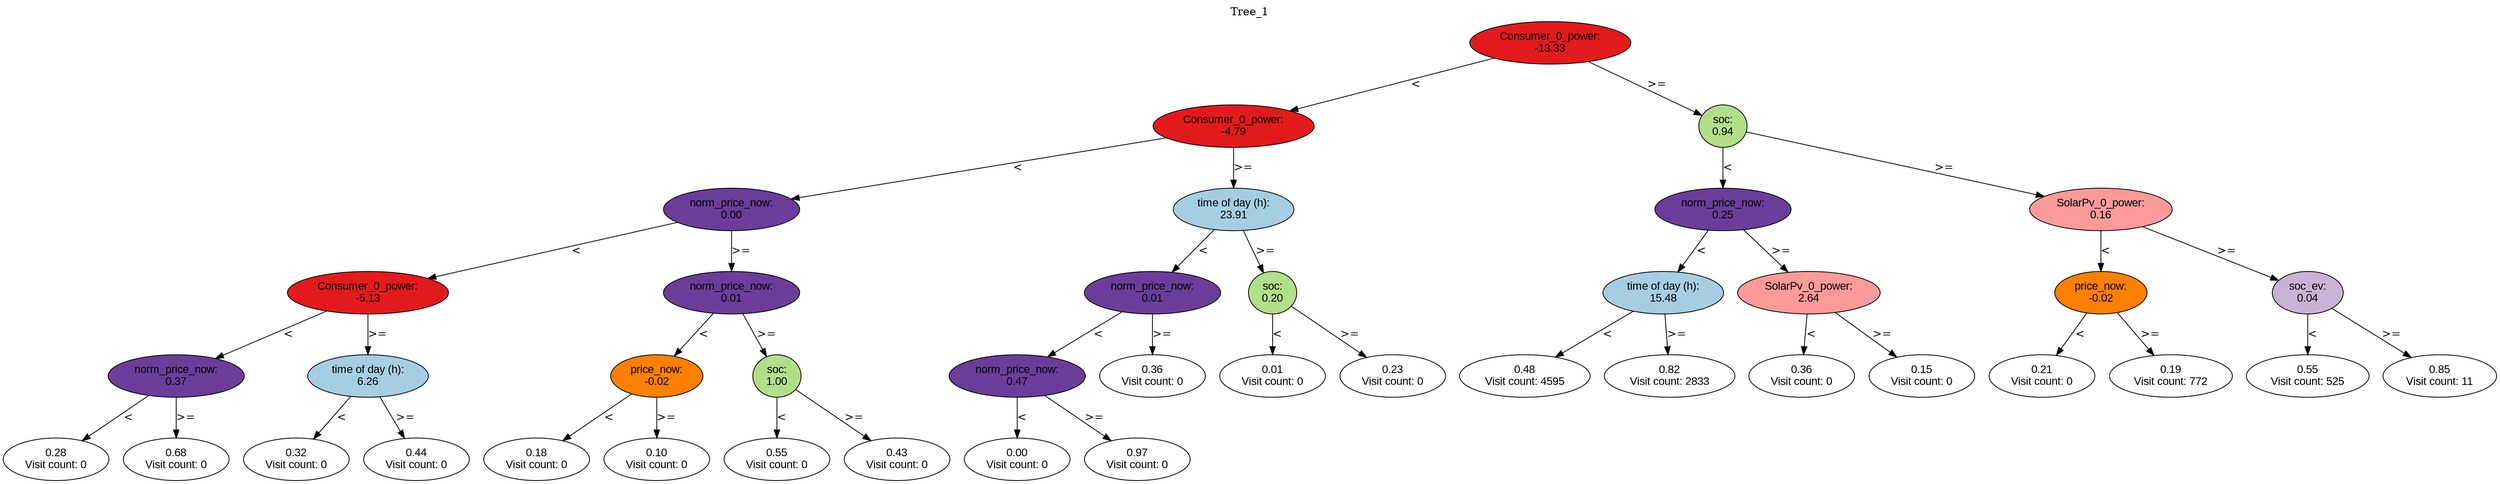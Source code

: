 digraph BST {
    node [fontname="Arial" style=filled colorscheme=paired12];
    0 [ label = "Consumer_0_power:
-13.33" fillcolor=6];
    1 [ label = "Consumer_0_power:
-4.79" fillcolor=6];
    2 [ label = "norm_price_now:
0.00" fillcolor=10];
    3 [ label = "Consumer_0_power:
-5.13" fillcolor=6];
    4 [ label = "norm_price_now:
0.37" fillcolor=10];
    5 [ label = "0.28
Visit count: 0" fillcolor=white];
    6 [ label = "0.68
Visit count: 0" fillcolor=white];
    7 [ label = "time of day (h):
6.26" fillcolor=1];
    8 [ label = "0.32
Visit count: 0" fillcolor=white];
    9 [ label = "0.44
Visit count: 0" fillcolor=white];
    10 [ label = "norm_price_now:
0.01" fillcolor=10];
    11 [ label = "price_now:
-0.02" fillcolor=8];
    12 [ label = "0.18
Visit count: 0" fillcolor=white];
    13 [ label = "0.10
Visit count: 0" fillcolor=white];
    14 [ label = "soc:
1.00" fillcolor=3];
    15 [ label = "0.55
Visit count: 0" fillcolor=white];
    16 [ label = "0.43
Visit count: 0" fillcolor=white];
    17 [ label = "time of day (h):
23.91" fillcolor=1];
    18 [ label = "norm_price_now:
0.01" fillcolor=10];
    19 [ label = "norm_price_now:
0.47" fillcolor=10];
    20 [ label = "0.00
Visit count: 0" fillcolor=white];
    21 [ label = "0.97
Visit count: 0" fillcolor=white];
    22 [ label = "0.36
Visit count: 0" fillcolor=white];
    23 [ label = "soc:
0.20" fillcolor=3];
    24 [ label = "0.01
Visit count: 0" fillcolor=white];
    25 [ label = "0.23
Visit count: 0" fillcolor=white];
    26 [ label = "soc:
0.94" fillcolor=3];
    27 [ label = "norm_price_now:
0.25" fillcolor=10];
    28 [ label = "time of day (h):
15.48" fillcolor=1];
    29 [ label = "0.48
Visit count: 4595" fillcolor=white];
    30 [ label = "0.82
Visit count: 2833" fillcolor=white];
    31 [ label = "SolarPv_0_power:
2.64" fillcolor=5];
    32 [ label = "0.36
Visit count: 0" fillcolor=white];
    33 [ label = "0.15
Visit count: 0" fillcolor=white];
    34 [ label = "SolarPv_0_power:
0.16" fillcolor=5];
    35 [ label = "price_now:
-0.02" fillcolor=8];
    36 [ label = "0.21
Visit count: 0" fillcolor=white];
    37 [ label = "0.19
Visit count: 772" fillcolor=white];
    38 [ label = "soc_ev:
0.04" fillcolor=9];
    39 [ label = "0.55
Visit count: 525" fillcolor=white];
    40 [ label = "0.85
Visit count: 11" fillcolor=white];

    0  -> 1[ label = "<"];
    0  -> 26[ label = ">="];
    1  -> 2[ label = "<"];
    1  -> 17[ label = ">="];
    2  -> 3[ label = "<"];
    2  -> 10[ label = ">="];
    3  -> 4[ label = "<"];
    3  -> 7[ label = ">="];
    4  -> 5[ label = "<"];
    4  -> 6[ label = ">="];
    7  -> 8[ label = "<"];
    7  -> 9[ label = ">="];
    10  -> 11[ label = "<"];
    10  -> 14[ label = ">="];
    11  -> 12[ label = "<"];
    11  -> 13[ label = ">="];
    14  -> 15[ label = "<"];
    14  -> 16[ label = ">="];
    17  -> 18[ label = "<"];
    17  -> 23[ label = ">="];
    18  -> 19[ label = "<"];
    18  -> 22[ label = ">="];
    19  -> 20[ label = "<"];
    19  -> 21[ label = ">="];
    23  -> 24[ label = "<"];
    23  -> 25[ label = ">="];
    26  -> 27[ label = "<"];
    26  -> 34[ label = ">="];
    27  -> 28[ label = "<"];
    27  -> 31[ label = ">="];
    28  -> 29[ label = "<"];
    28  -> 30[ label = ">="];
    31  -> 32[ label = "<"];
    31  -> 33[ label = ">="];
    34  -> 35[ label = "<"];
    34  -> 38[ label = ">="];
    35  -> 36[ label = "<"];
    35  -> 37[ label = ">="];
    38  -> 39[ label = "<"];
    38  -> 40[ label = ">="];

    labelloc="t";
    label="Tree_1";
}